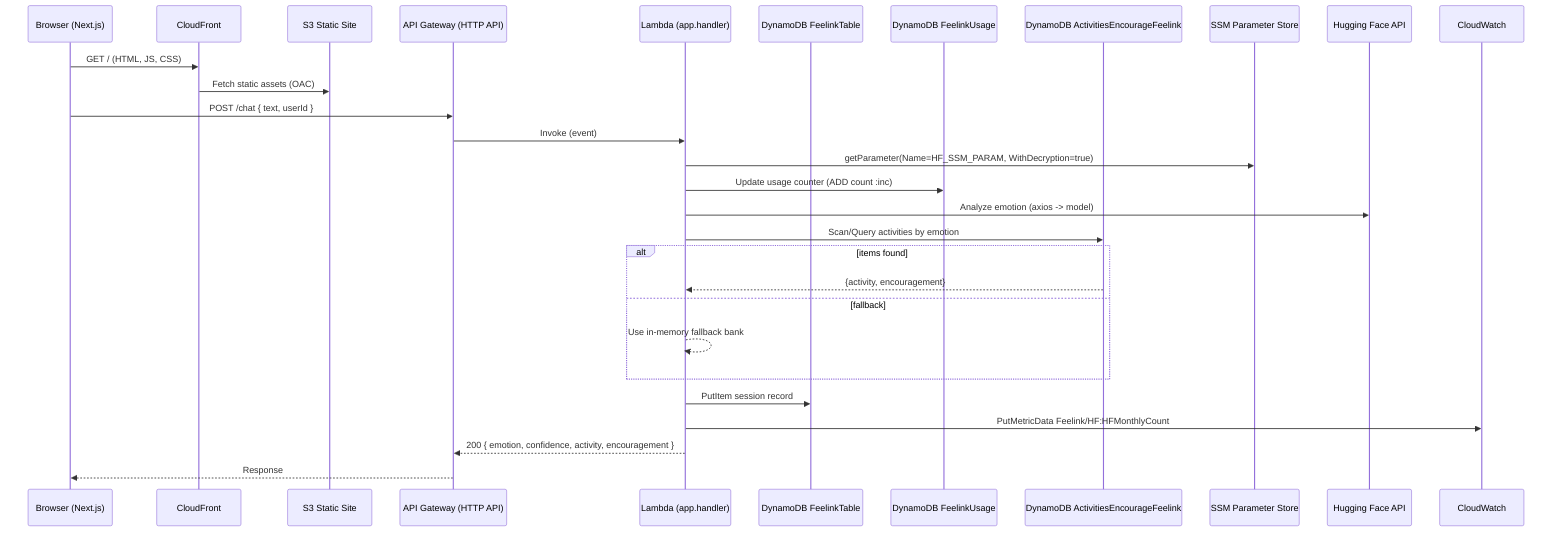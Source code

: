 sequenceDiagram
  participant B as Browser (Next.js)
  participant CF as CloudFront
  participant S3 as S3 Static Site
  participant API as API Gateway (HTTP API)
  participant L as Lambda (app.handler)
  participant D1 as DynamoDB FeelinkTable
  participant D2 as DynamoDB FeelinkUsage
  participant D3 as DynamoDB ActivitiesEncourageFeelink
  participant SSM as SSM Parameter Store
  participant HF as Hugging Face API
  participant CW as CloudWatch

  B->>CF: GET / (HTML, JS, CSS)
  CF->>S3: Fetch static assets (OAC)
  B->>API: POST /chat { text, userId }
  API->>L: Invoke (event)
  L->>SSM: getParameter(Name=HF_SSM_PARAM, WithDecryption=true)
  L->>D2: Update usage counter (ADD count :inc)
  L->>HF: Analyze emotion (axios -> model)
  L->>D3: Scan/Query activities by emotion
  alt items found
    D3-->>L: {activity, encouragement}
  else fallback
    L-->>L: Use in-memory fallback bank
  end
  L->>D1: PutItem session record
  L->>CW: PutMetricData Feelink/HF:HFMonthlyCount
  L-->>API: 200 { emotion, confidence, activity, encouragement }
  API-->>B: Response